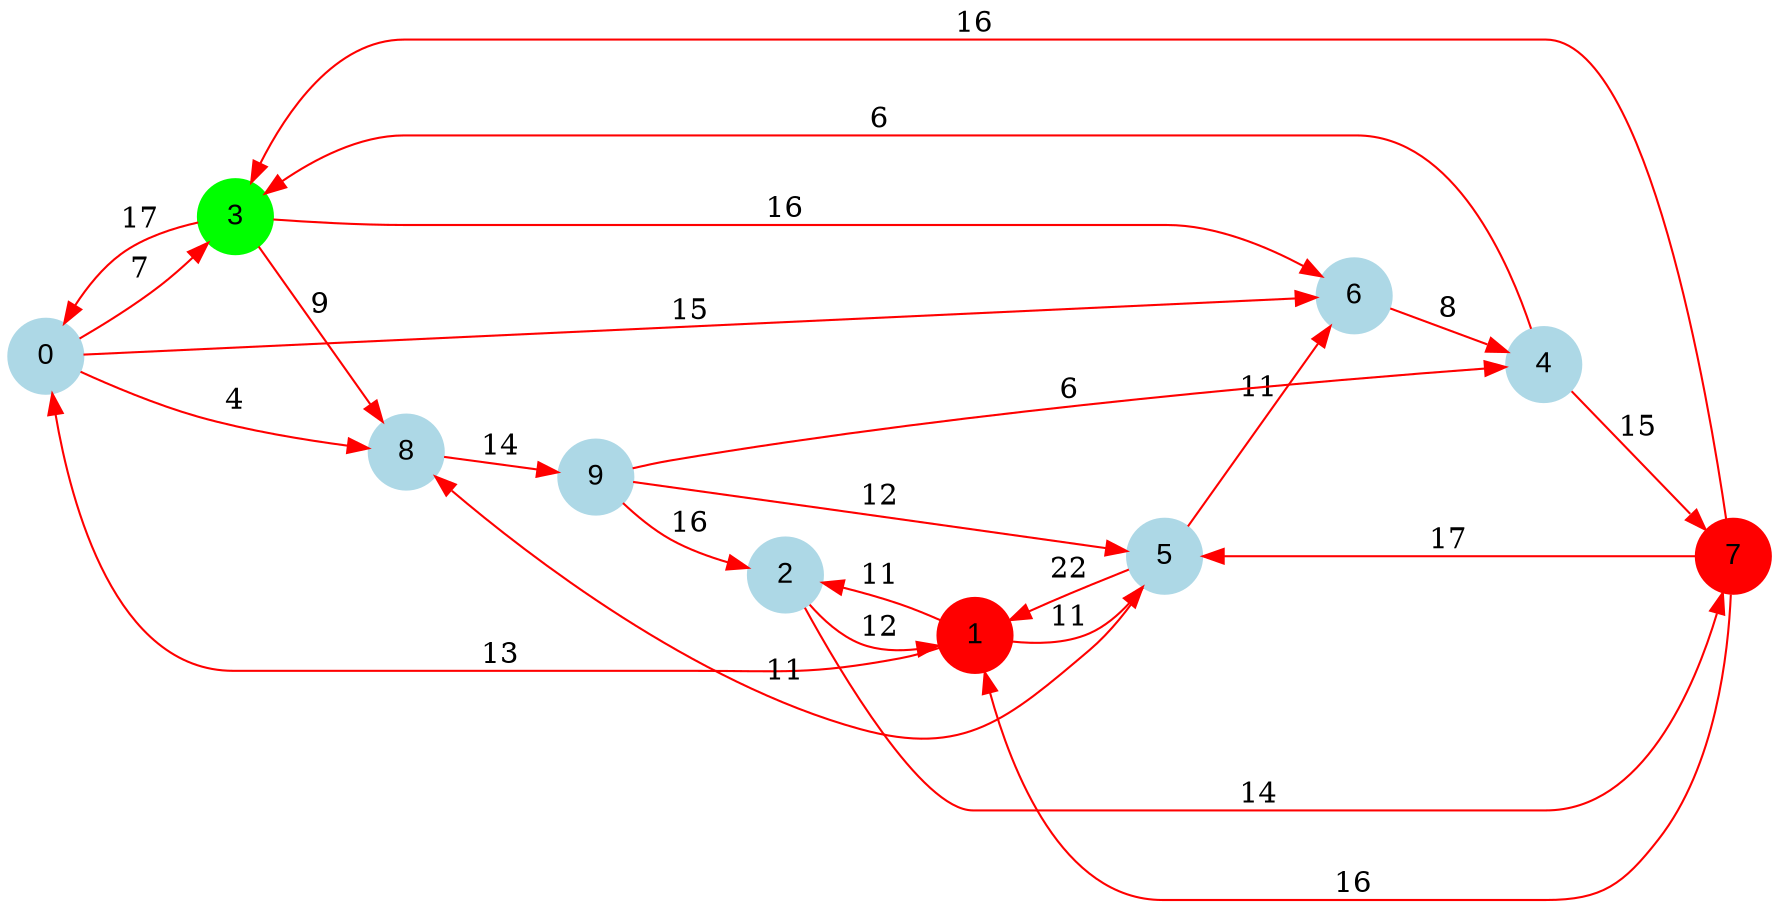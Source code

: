 digraph graphe {
rankdir = LR;
edge [color=red];
0 [fontname="Arial", shape = circle, color=lightblue, style=filled];
1 [fontname="Arial", shape = circle, color=red, style=filled];
2 [fontname="Arial", shape = circle, color=lightblue, style=filled];
3 [fontname="Arial", shape = circle, color=green, style=filled];
4 [fontname="Arial", shape = circle, color=lightblue, style=filled];
5 [fontname="Arial", shape = circle, color=lightblue, style=filled];
6 [fontname="Arial", shape = circle, color=lightblue, style=filled];
7 [fontname="Arial", shape = circle, color=red, style=filled];
8 [fontname="Arial", shape = circle, color=lightblue, style=filled];
9 [fontname="Arial", shape = circle, color=lightblue, style=filled];
	0 -> 3 [label = "7"];
	0 -> 6 [label = "15"];
	0 -> 8 [label = "4"];
	1 -> 0 [label = "13"];
	1 -> 2 [label = "11"];
	1 -> 5 [label = "11"];
	2 -> 1 [label = "12"];
	2 -> 7 [label = "14"];
	3 -> 0 [label = "17"];
	3 -> 6 [label = "16"];
	3 -> 8 [label = "9"];
	4 -> 3 [label = "6"];
	4 -> 7 [label = "15"];
	5 -> 1 [label = "22"];
	5 -> 6 [label = "11"];
	5 -> 8 [label = "11"];
	6 -> 4 [label = "8"];
	7 -> 1 [label = "16"];
	7 -> 3 [label = "16"];
	7 -> 5 [label = "17"];
	8 -> 9 [label = "14"];
	9 -> 2 [label = "16"];
	9 -> 4 [label = "6"];
	9 -> 5 [label = "12"];
}